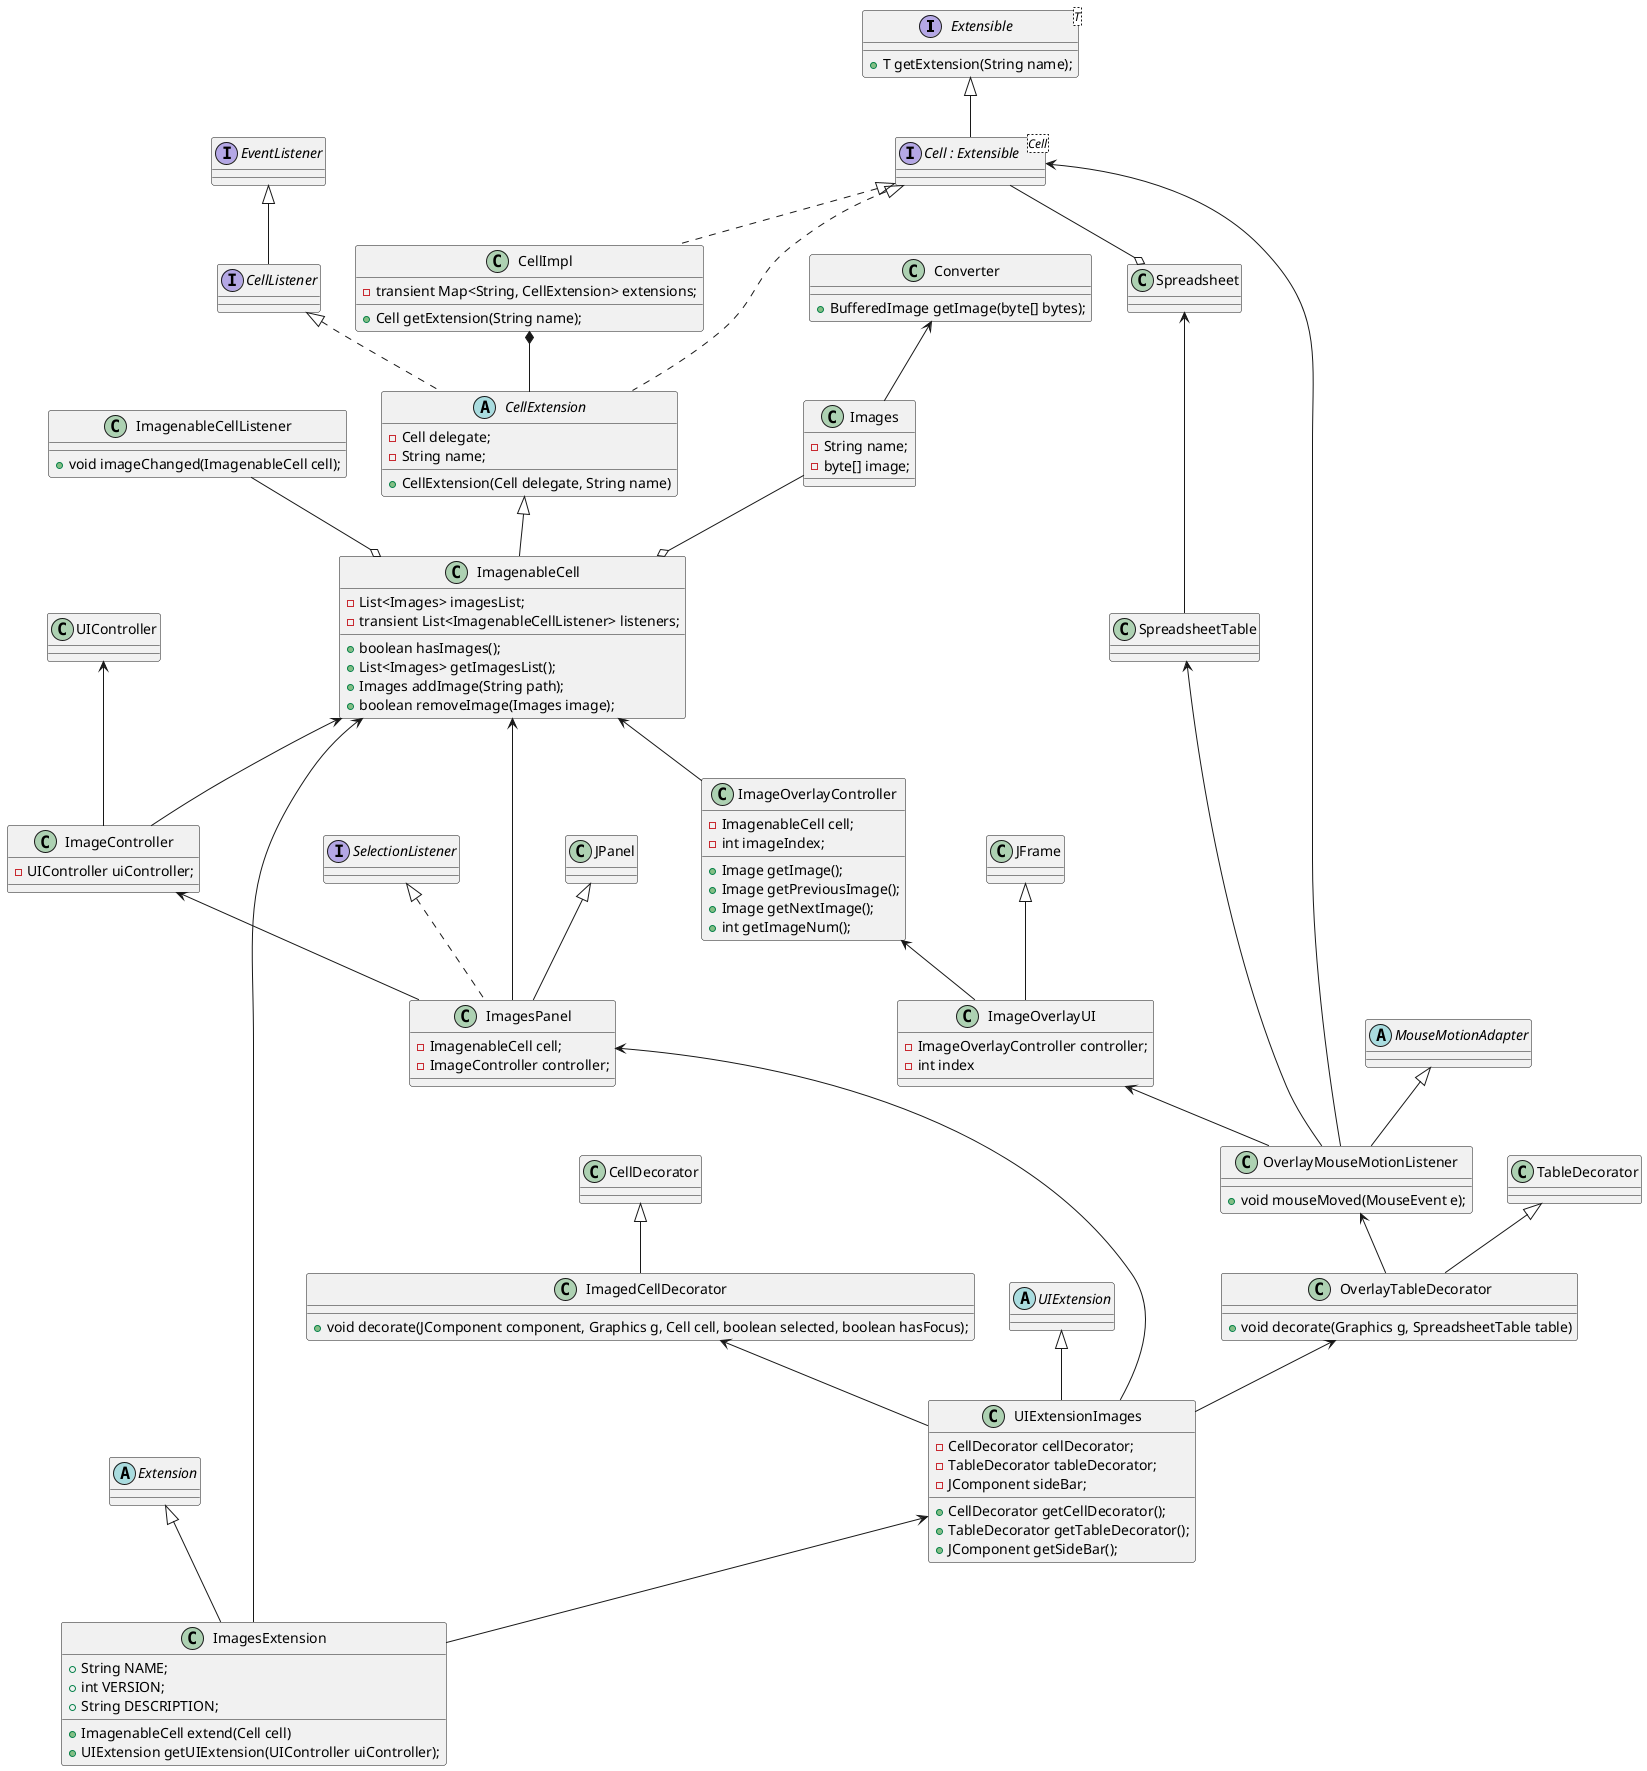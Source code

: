 @startuml core06.2_class.png
interface Extensible<T> {
        +T getExtension(String name);
    }

    interface "Cell : Extensible<Cell>" as Cell {
    }

    class CellImpl {
        -transient Map<String, CellExtension> extensions;
        +Cell getExtension(String name);
    }

    abstract CellExtension {
	-Cell delegate;
	-String name;
        +CellExtension(Cell delegate, String name)
    }

    interface CellListener{
    }

    interface EventListener {
    }

    abstract Extension {
    }

    abstract UIExtension {
    }

    interface SelectionListener {
    }

    abstract MouseMotionAdapter {
    }




    class ImagenableCell {
        -List<Images> imagesList;
        -transient List<ImagenableCellListener> listeners;
        +boolean hasImages();
        +List<Images> getImagesList();
        +Images addImage(String path);
        +boolean removeImage(Images image);
    }

    class ImagenableCellListener {
        +void imageChanged(ImagenableCell cell);
    }

    class ImagesExtension {
        +String NAME;
        +int VERSION;
        +String DESCRIPTION;
        +ImagenableCell extend(Cell cell)
        +UIExtension getUIExtension(UIController uiController);
    }


    class UIExtensionImages {
        -CellDecorator cellDecorator;
        -TableDecorator tableDecorator;
        -JComponent sideBar;
        +CellDecorator getCellDecorator();
        +TableDecorator getTableDecorator();
        +JComponent getSideBar();
    }

    class ImagedCellDecorator {
        +void decorate(JComponent component, Graphics g, Cell cell, boolean selected, boolean hasFocus);
    }

    class OverlayTableDecorator {
        +void decorate(Graphics g, SpreadsheetTable table)
    }

    class Images {
        -String name;
        -byte[] image;
    }

    class Converter {
        +BufferedImage getImage(byte[] bytes);
    }

    class OverlayMouseMotionListener {
        +void mouseMoved(MouseEvent e);
    }

    class ImagesPanel {
        -ImagenableCell cell;
        -ImageController controller;
    }

    class ImageController {
        -UIController uiController;
    }

    class ImageOverlayUI {
        -ImageOverlayController controller;
        -int index
    }

    class ImageOverlayController {
        -ImagenableCell cell;
        -int imageIndex;
        +Image getImage();
        +Image getPreviousImage();
        +Image getNextImage();
        +int getImageNum();
    }



    Extensible <|-- Cell

    Cell <|.. CellExtension
    CellListener<|.. CellExtension
    CellImpl *-- CellExtension

    EventListener <|-- CellListener

    Cell <|.. CellImpl



    CellExtension <|-- ImagenableCell
    ImagenableCellListener --o ImagenableCell
    Images --o ImagenableCell

    Converter <-- Images

    Extension <|-- ImagesExtension
    ImagenableCell <-- ImagesExtension
    UIExtensionImages <-- ImagesExtension

    UIExtension <|-- UIExtensionImages
    ImagesPanel <-- UIExtensionImages
    ImagedCellDecorator <-- UIExtensionImages
    OverlayTableDecorator <-- UIExtensionImages


    TableDecorator <|-- OverlayTableDecorator
    CellDecorator <|-- ImagedCellDecorator


    OverlayMouseMotionListener <-- OverlayTableDecorator

    MouseMotionAdapter <|-- OverlayMouseMotionListener
    SpreadsheetTable <-- OverlayMouseMotionListener
    Cell <-- OverlayMouseMotionListener
    ImageOverlayUI <-- OverlayMouseMotionListener

    Spreadsheet <-- SpreadsheetTable
    Cell --o Spreadsheet

    ImagenableCell <-- ImagesPanel
    ImageController <-- ImagesPanel
    JPanel <|-- ImagesPanel
    SelectionListener <|.. ImagesPanel

    UIController <-- ImageController
    ImagenableCell <-- ImageController

    ImageOverlayController <-- ImageOverlayUI
    JFrame <|-- ImageOverlayUI

    ImagenableCell <-- ImageOverlayController
@enduml